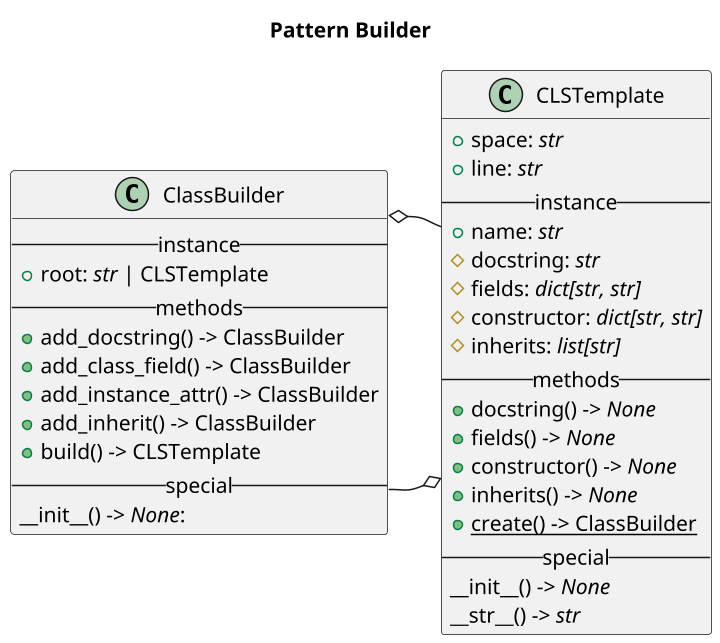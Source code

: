 @startuml

scale 1.5

title Pattern Builder

class CLSTemplate {
    +space: <i>str</i>
    +line: <i>str</i>
    --instance--
    +name: <i>str</i>
    #docstring: <i>str</i>
    #fields: <i>dict[str, str]</i>
    #constructor: <i>dict[str, str]</i>
    #inherits: <i>list[str]</i>
    --methods--
    +docstring() -> <i>None</i>
    +fields() -> <i>None</i>
    +constructor() -> <i>None</i>
    +inherits() -> <i>None</i>
    +{static}create() -> ClassBuilder
    --special--
    __init__() -> <i>None</i>
    __str__() -> <i>str</i>
}

class ClassBuilder{
    --instance--
    +root: <i>str</i> | CLSTemplate
    --methods--
    +add_docstring() -> ClassBuilder
    +add_class_field() -> ClassBuilder
    +add_instance_attr() -> ClassBuilder
    +add_inherit() -> ClassBuilder
    +build() -> CLSTemplate
    --special--
    __init__() -> <i>None</i>:
}

CLSTemplate o-left- ClassBuilder
ClassBuilder o-- CLSTemplate

@enduml